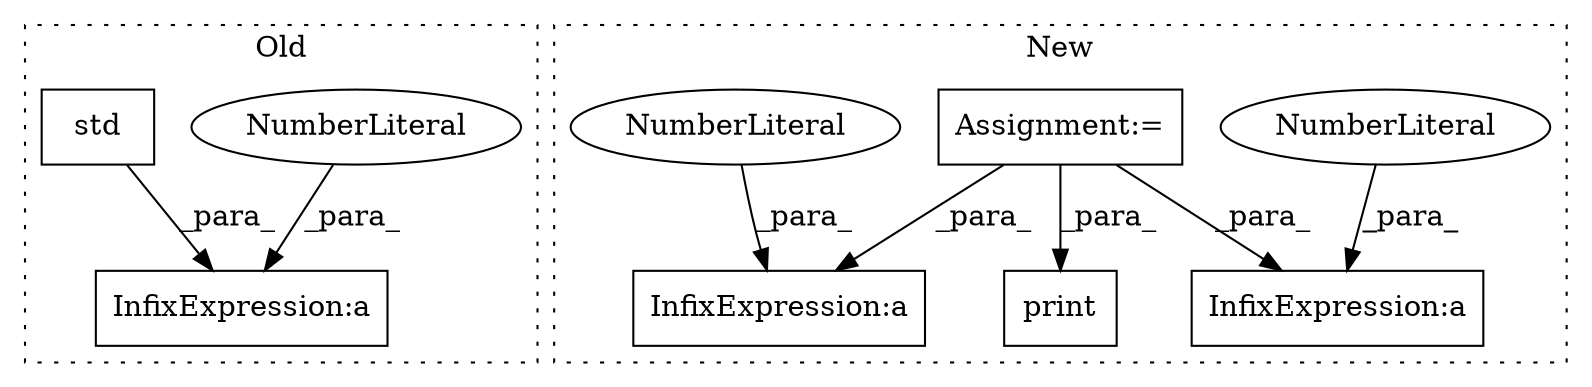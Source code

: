 digraph G {
subgraph cluster0 {
1 [label="std" a="32" s="1806" l="5" shape="box"];
4 [label="InfixExpression:a" a="27" s="1797" l="3" shape="box"];
7 [label="NumberLiteral" a="34" s="1794" l="3" shape="ellipse"];
label = "Old";
style="dotted";
}
subgraph cluster1 {
2 [label="print" a="32" s="867,941" l="6,1" shape="box"];
3 [label="Assignment:=" a="7" s="829" l="1" shape="box"];
5 [label="InfixExpression:a" a="27" s="2007" l="3" shape="box"];
6 [label="InfixExpression:a" a="27" s="1480" l="3" shape="box"];
8 [label="NumberLiteral" a="34" s="2003" l="4" shape="ellipse"];
9 [label="NumberLiteral" a="34" s="1476" l="4" shape="ellipse"];
label = "New";
style="dotted";
}
1 -> 4 [label="_para_"];
3 -> 2 [label="_para_"];
3 -> 6 [label="_para_"];
3 -> 5 [label="_para_"];
7 -> 4 [label="_para_"];
8 -> 5 [label="_para_"];
9 -> 6 [label="_para_"];
}